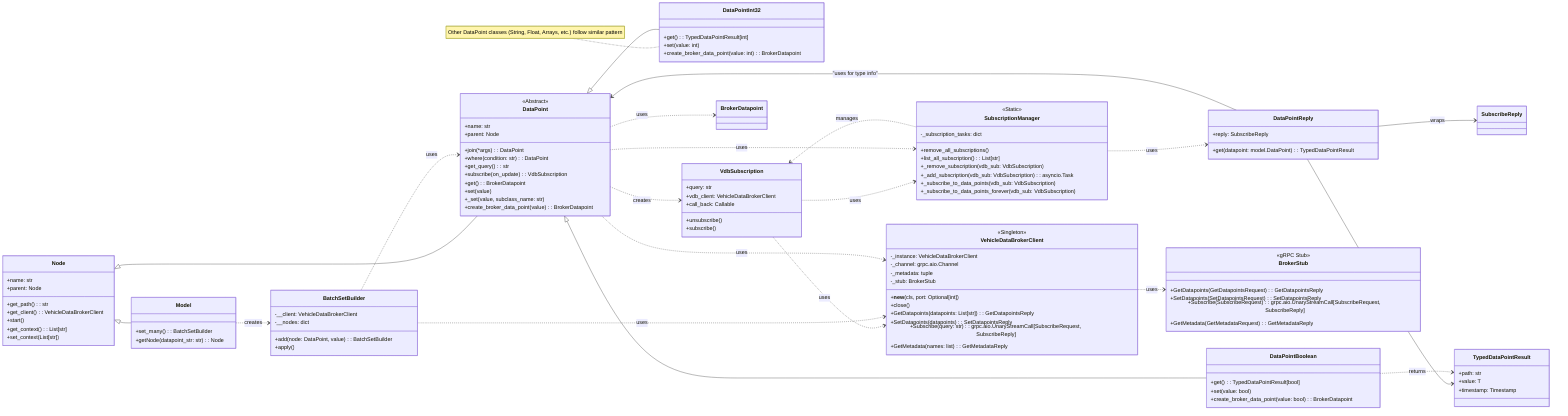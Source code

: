 classDiagram
    direction LR

    class Node {
        +name: str
        +parent: Node
        +get_path(): str
        +get_client(): VehicleDataBrokerClient
        +start()
        +get_context(): List[str]
        +set_context(List[str])
    }

    class DataPoint {
        <<Abstract>>
        +name: str
        +parent: Node
        +join(*args): DataPoint
        +where(condition: str): DataPoint
        +get_query(): str
        +subscribe(on_update): VdbSubscription
        +get(): BrokerDatapoint
        +set(value)
        +_set(value, subclass_name: str)
        +create_broker_data_point(value): BrokerDatapoint
    }
    Node <|-- DataPoint

    class DataPointBoolean {
        +get(): TypedDataPointResult[bool]
        +set(value: bool)
        +create_broker_data_point(value: bool): BrokerDatapoint
    }
    DataPoint <|-- DataPointBoolean

    class DataPointInt32 {
        +get(): TypedDataPointResult[int]
        +set(value: int)
        +create_broker_data_point(value: int): BrokerDatapoint
    }
    DataPoint <|-- DataPointInt32
    note for DataPointInt32 "Other DataPoint<Type> classes (String, Float, Arrays, etc.) follow similar pattern"

    class Model {
        +set_many(): BatchSetBuilder
        +getNode(datapoint_str: str): Node
    }
    Node <|-- Model

    class VehicleDataBrokerClient {
        <<Singleton>>
        -_instance: VehicleDataBrokerClient
        -_channel: grpc.aio.Channel
        -_metadata: tuple
        -_stub: BrokerStub
        +__new__(cls, port: Optional[int])
        +close()
        +GetDatapoints(datapoints: List[str]): GetDatapointsReply
        +SetDatapoints(datapoints): SetDatapointsReply
        +Subscribe(query: str): grpc.aio.UnaryStreamCall[SubscribeRequest, SubscribeReply]
        +GetMetadata(names: list): GetMetadataReply
    }
    VehicleDataBrokerClient ..> BrokerStub : uses

    class BrokerStub {
        <<gRPC Stub>>
        +GetDatapoints(GetDatapointsRequest): GetDatapointsReply
        +SetDatapoints(SetDatapointsRequest): SetDatapointsReply
        +Subscribe(SubscribeRequest): grpc.aio.UnaryStreamCall[SubscribeRequest, SubscribeReply]
        +GetMetadata(GetMetadataRequest): GetMetadataReply
    }

    class SubscriptionManager {
        <<Static>>
        -_subscription_tasks: dict
        +remove_all_subscriptions()
        +list_all_subscription(): List[str]
        +_remove_subscription(vdb_sub: VdbSubscription)
        +_add_subscription(vdb_sub: VdbSubscription): asyncio.Task
        +_subscribe_to_data_points(vdb_sub: VdbSubscription)
        +_subscribe_to_data_points_forever(vdb_sub: VdbSubscription)
    }
    SubscriptionManager ..> VdbSubscription : manages
    SubscriptionManager ..> DataPointReply : uses

    class VdbSubscription {
        +query: str
        +vdb_client: VehicleDataBrokerClient
        +call_back: Callable
        +unsubscribe()
        +subscribe()
    }
    VdbSubscription ..> VehicleDataBrokerClient : uses
    VdbSubscription ..> SubscriptionManager : uses

    class DataPointReply {
        +reply: SubscribeReply
        +get(datapoint: model.DataPoint): TypedDataPointResult
    }
    DataPointReply --> SubscribeReply : wraps
    DataPointReply --> DataPoint : "uses for type info"
    DataPointReply --> TypedDataPointResult : returns

    class TypedDataPointResult~T~ {
        +path: str
        +value: T
        +timestamp: Timestamp
    }

    class BatchSetBuilder {
        -__client: VehicleDataBrokerClient
        -__nodes: dict
        +add(node: DataPoint, value): BatchSetBuilder
        +apply()
    }
    BatchSetBuilder ..> VehicleDataBrokerClient : uses
    BatchSetBuilder ..> DataPoint : uses

    DataPoint ..> VehicleDataBrokerClient : uses 
    DataPoint ..> VdbSubscription : creates 
    DataPoint ..> SubscriptionManager : uses 
    DataPoint ..> BrokerDatapoint : uses 
    DataPointBoolean ..> TypedDataPointResult : returns 
    Model ..> BatchSetBuilder : creates